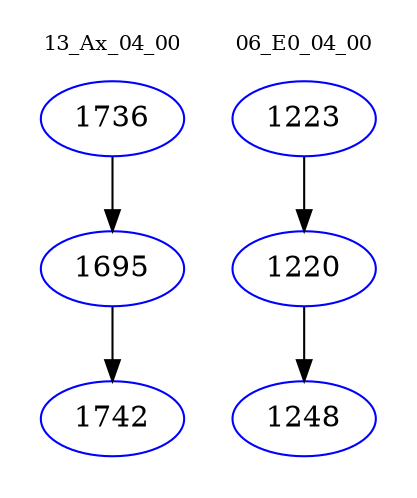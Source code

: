 digraph{
subgraph cluster_0 {
color = white
label = "13_Ax_04_00";
fontsize=10;
T0_1736 [label="1736", color="blue"]
T0_1736 -> T0_1695 [color="black"]
T0_1695 [label="1695", color="blue"]
T0_1695 -> T0_1742 [color="black"]
T0_1742 [label="1742", color="blue"]
}
subgraph cluster_1 {
color = white
label = "06_E0_04_00";
fontsize=10;
T1_1223 [label="1223", color="blue"]
T1_1223 -> T1_1220 [color="black"]
T1_1220 [label="1220", color="blue"]
T1_1220 -> T1_1248 [color="black"]
T1_1248 [label="1248", color="blue"]
}
}
